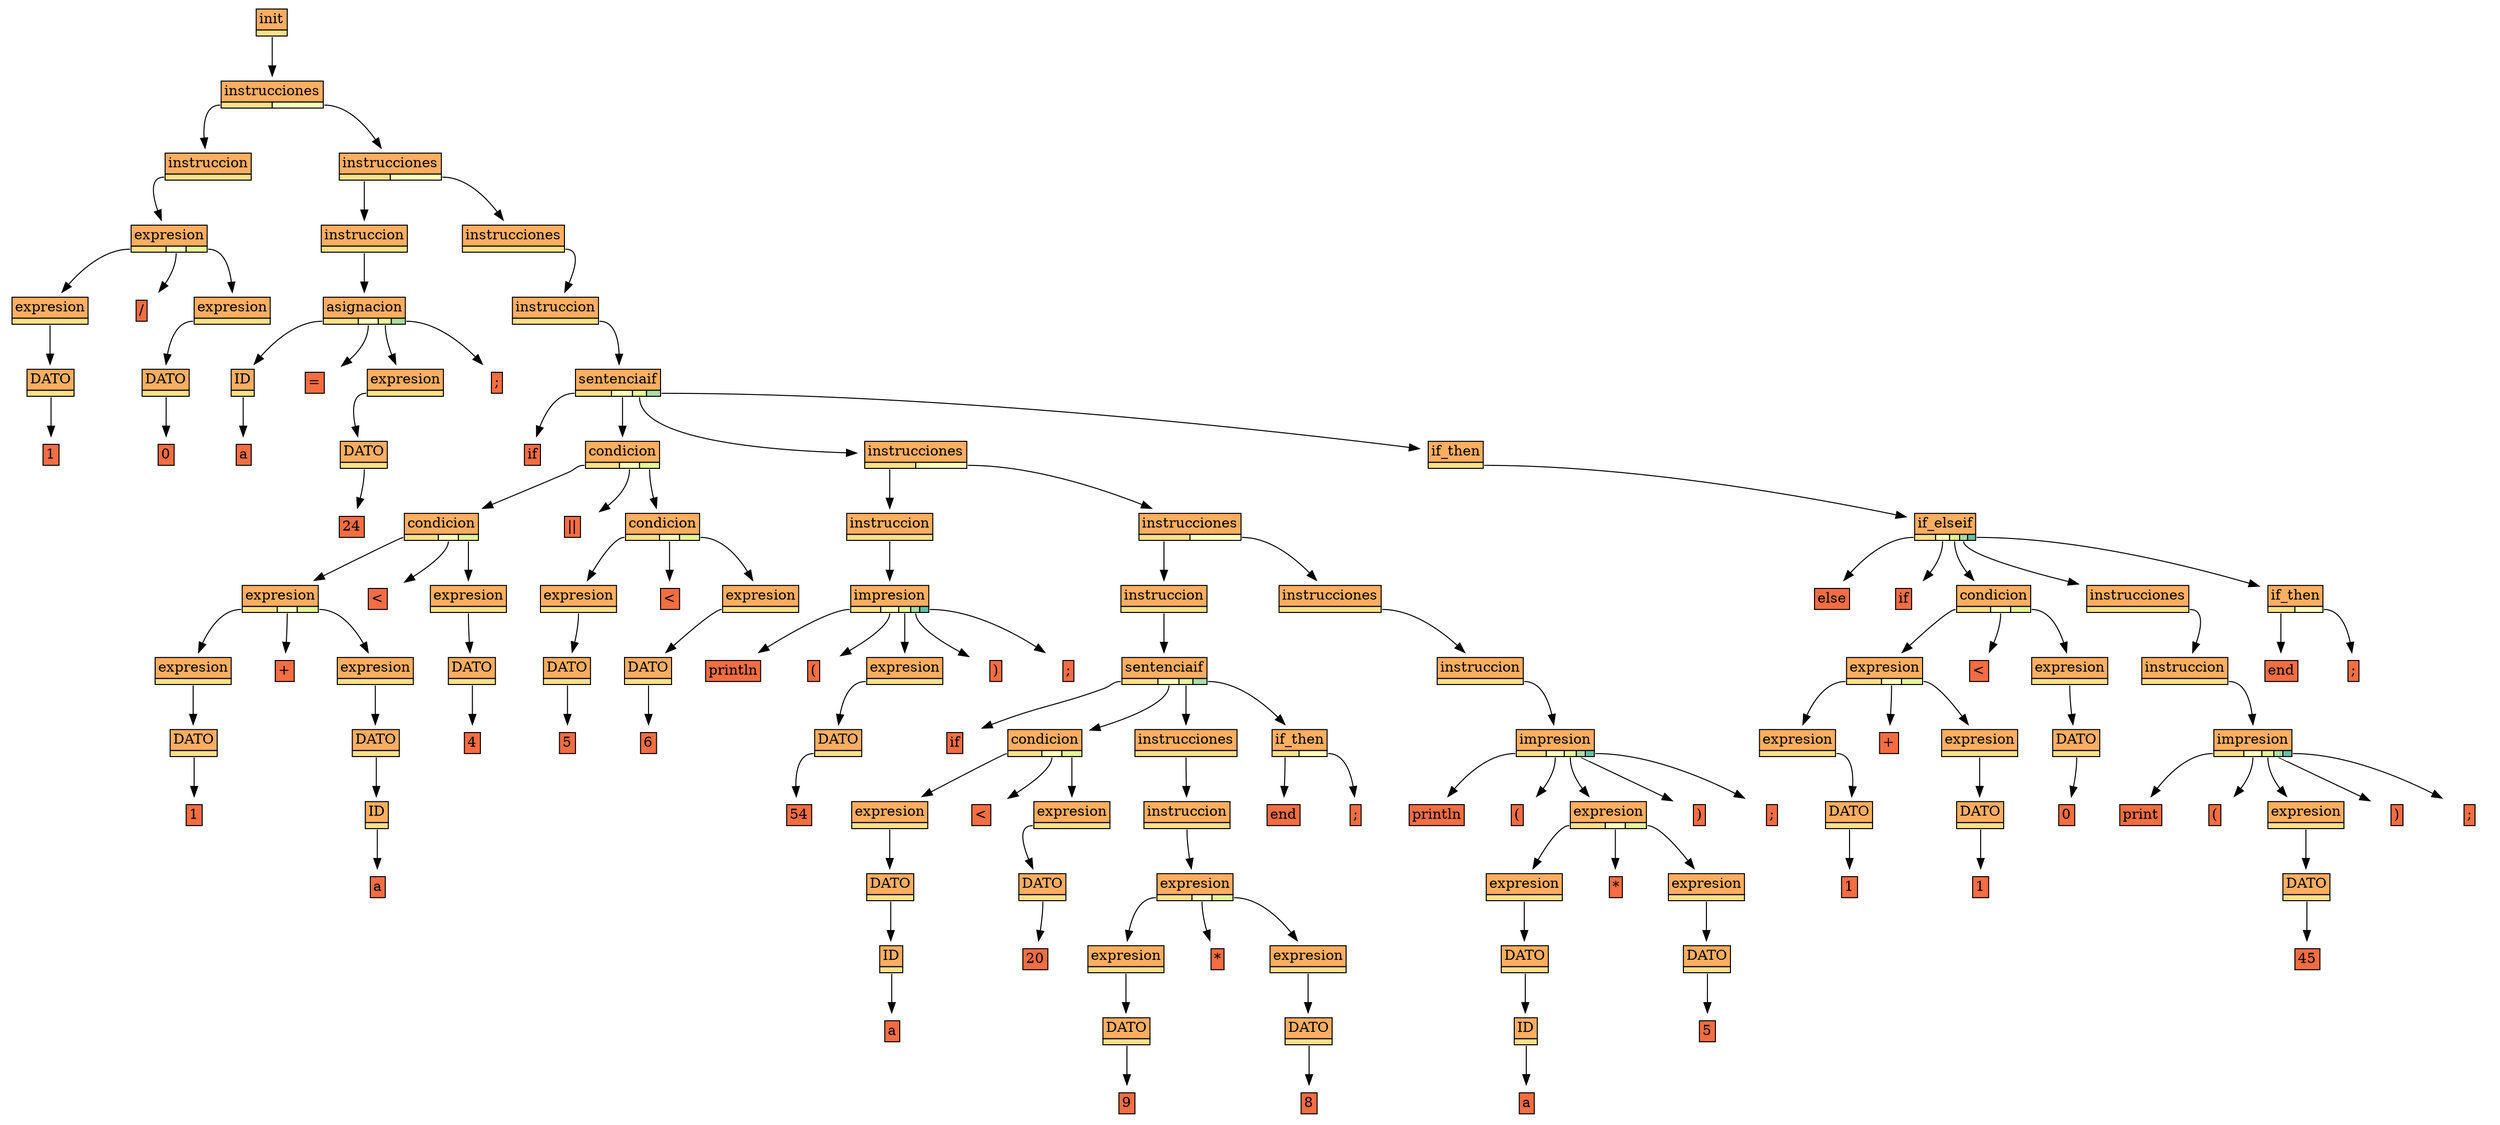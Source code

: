 digraph {
node [shape=plaintext]
ND_1 [label=<<table CELLSPACING="0" BORDER="0"><tr><td  BORDER="1" bgcolor="/spectral11/3">1</td></tr></table>>];
ND_2 [label=<<table  CELLSPACING="0" BORDER="0"><tr><td BORDER="1" colspan="1"  bgcolor="/spectral11/4">DATO</td></tr><tr><td BORDER="1" port="f0"  bgcolor="/spectral11/5"></td></tr></table>>];
ND_3 [label=<<table  CELLSPACING="0" BORDER="0"><tr><td BORDER="1" colspan="1"  bgcolor="/spectral11/4">expresion</td></tr><tr><td BORDER="1" port="f0"  bgcolor="/spectral11/5"></td></tr></table>>];
ND_4 [label=<<table CELLSPACING="0" BORDER="0"><tr><td  BORDER="1" bgcolor="/spectral11/3">0</td></tr></table>>];
ND_5 [label=<<table  CELLSPACING="0" BORDER="0"><tr><td BORDER="1" colspan="1"  bgcolor="/spectral11/4">DATO</td></tr><tr><td BORDER="1" port="f0"  bgcolor="/spectral11/5"></td></tr></table>>];
ND_6 [label=<<table  CELLSPACING="0" BORDER="0"><tr><td BORDER="1" colspan="1"  bgcolor="/spectral11/4">expresion</td></tr><tr><td BORDER="1" port="f0"  bgcolor="/spectral11/5"></td></tr></table>>];
ND_7 [label=<<table CELLSPACING="0" BORDER="0"><tr><td  BORDER="1" bgcolor="/spectral11/3">/</td></tr></table>>];
ND_8 [label=<<table  CELLSPACING="0" BORDER="0"><tr><td BORDER="1" colspan="3"  bgcolor="/spectral11/4">expresion</td></tr><tr><td BORDER="1" port="f0"  bgcolor="/spectral11/5"></td><td BORDER="1" port="f1"  bgcolor="/spectral11/6"></td><td BORDER="1" port="f2"  bgcolor="/spectral11/7"></td></tr></table>>];
ND_9 [label=<<table  CELLSPACING="0" BORDER="0"><tr><td BORDER="1" colspan="1"  bgcolor="/spectral11/4">instruccion</td></tr><tr><td BORDER="1" port="f0"  bgcolor="/spectral11/5"></td></tr></table>>];
ND_10 [label=<<table CELLSPACING="0" BORDER="0"><tr><td  BORDER="1" bgcolor="/spectral11/3">a</td></tr></table>>];
ND_11 [label=<<table  CELLSPACING="0" BORDER="0"><tr><td BORDER="1" colspan="1"  bgcolor="/spectral11/4">ID</td></tr><tr><td BORDER="1" port="f0"  bgcolor="/spectral11/5"></td></tr></table>>];
ND_12 [label=<<table CELLSPACING="0" BORDER="0"><tr><td  BORDER="1" bgcolor="/spectral11/3">24</td></tr></table>>];
ND_13 [label=<<table  CELLSPACING="0" BORDER="0"><tr><td BORDER="1" colspan="1"  bgcolor="/spectral11/4">DATO</td></tr><tr><td BORDER="1" port="f0"  bgcolor="/spectral11/5"></td></tr></table>>];
ND_14 [label=<<table  CELLSPACING="0" BORDER="0"><tr><td BORDER="1" colspan="1"  bgcolor="/spectral11/4">expresion</td></tr><tr><td BORDER="1" port="f0"  bgcolor="/spectral11/5"></td></tr></table>>];
ND_15 [label=<<table CELLSPACING="0" BORDER="0"><tr><td  BORDER="1" bgcolor="/spectral11/3">=</td></tr></table>>];
ND_16 [label=<<table CELLSPACING="0" BORDER="0"><tr><td  BORDER="1" bgcolor="/spectral11/3">;</td></tr></table>>];
ND_17 [label=<<table  CELLSPACING="0" BORDER="0"><tr><td BORDER="1" colspan="4"  bgcolor="/spectral11/4">asignacion</td></tr><tr><td BORDER="1" port="f0"  bgcolor="/spectral11/5"></td><td BORDER="1" port="f1"  bgcolor="/spectral11/6"></td><td BORDER="1" port="f2"  bgcolor="/spectral11/7"></td><td BORDER="1" port="f3"  bgcolor="/spectral11/8"></td></tr></table>>];
ND_18 [label=<<table  CELLSPACING="0" BORDER="0"><tr><td BORDER="1" colspan="1"  bgcolor="/spectral11/4">instruccion</td></tr><tr><td BORDER="1" port="f0"  bgcolor="/spectral11/5"></td></tr></table>>];
ND_19 [label=<<table CELLSPACING="0" BORDER="0"><tr><td  BORDER="1" bgcolor="/spectral11/3">1</td></tr></table>>];
ND_20 [label=<<table  CELLSPACING="0" BORDER="0"><tr><td BORDER="1" colspan="1"  bgcolor="/spectral11/4">DATO</td></tr><tr><td BORDER="1" port="f0"  bgcolor="/spectral11/5"></td></tr></table>>];
ND_21 [label=<<table  CELLSPACING="0" BORDER="0"><tr><td BORDER="1" colspan="1"  bgcolor="/spectral11/4">expresion</td></tr><tr><td BORDER="1" port="f0"  bgcolor="/spectral11/5"></td></tr></table>>];
ND_22 [label=<<table CELLSPACING="0" BORDER="0"><tr><td  BORDER="1" bgcolor="/spectral11/3">a</td></tr></table>>];
ND_23 [label=<<table  CELLSPACING="0" BORDER="0"><tr><td BORDER="1" colspan="1"  bgcolor="/spectral11/4">ID</td></tr><tr><td BORDER="1" port="f0"  bgcolor="/spectral11/5"></td></tr></table>>];
ND_24 [label=<<table  CELLSPACING="0" BORDER="0"><tr><td BORDER="1" colspan="1"  bgcolor="/spectral11/4">DATO</td></tr><tr><td BORDER="1" port="f0"  bgcolor="/spectral11/5"></td></tr></table>>];
ND_25 [label=<<table  CELLSPACING="0" BORDER="0"><tr><td BORDER="1" colspan="1"  bgcolor="/spectral11/4">expresion</td></tr><tr><td BORDER="1" port="f0"  bgcolor="/spectral11/5"></td></tr></table>>];
ND_26 [label=<<table CELLSPACING="0" BORDER="0"><tr><td  BORDER="1" bgcolor="/spectral11/3">+</td></tr></table>>];
ND_27 [label=<<table  CELLSPACING="0" BORDER="0"><tr><td BORDER="1" colspan="3"  bgcolor="/spectral11/4">expresion</td></tr><tr><td BORDER="1" port="f0"  bgcolor="/spectral11/5"></td><td BORDER="1" port="f1"  bgcolor="/spectral11/6"></td><td BORDER="1" port="f2"  bgcolor="/spectral11/7"></td></tr></table>>];
ND_28 [label=<<table CELLSPACING="0" BORDER="0"><tr><td  BORDER="1" bgcolor="/spectral11/3">4</td></tr></table>>];
ND_29 [label=<<table  CELLSPACING="0" BORDER="0"><tr><td BORDER="1" colspan="1"  bgcolor="/spectral11/4">DATO</td></tr><tr><td BORDER="1" port="f0"  bgcolor="/spectral11/5"></td></tr></table>>];
ND_30 [label=<<table  CELLSPACING="0" BORDER="0"><tr><td BORDER="1" colspan="1"  bgcolor="/spectral11/4">expresion</td></tr><tr><td BORDER="1" port="f0"  bgcolor="/spectral11/5"></td></tr></table>>];
ND_31 [label=<<table CELLSPACING="0" BORDER="0"><tr><td  BORDER="1" bgcolor="/spectral11/3">&#60;</td></tr></table>>];
ND_32 [label=<<table  CELLSPACING="0" BORDER="0"><tr><td BORDER="1" colspan="3"  bgcolor="/spectral11/4">condicion</td></tr><tr><td BORDER="1" port="f0"  bgcolor="/spectral11/5"></td><td BORDER="1" port="f1"  bgcolor="/spectral11/6"></td><td BORDER="1" port="f2"  bgcolor="/spectral11/7"></td></tr></table>>];
ND_33 [label=<<table CELLSPACING="0" BORDER="0"><tr><td  BORDER="1" bgcolor="/spectral11/3">5</td></tr></table>>];
ND_34 [label=<<table  CELLSPACING="0" BORDER="0"><tr><td BORDER="1" colspan="1"  bgcolor="/spectral11/4">DATO</td></tr><tr><td BORDER="1" port="f0"  bgcolor="/spectral11/5"></td></tr></table>>];
ND_35 [label=<<table  CELLSPACING="0" BORDER="0"><tr><td BORDER="1" colspan="1"  bgcolor="/spectral11/4">expresion</td></tr><tr><td BORDER="1" port="f0"  bgcolor="/spectral11/5"></td></tr></table>>];
ND_36 [label=<<table CELLSPACING="0" BORDER="0"><tr><td  BORDER="1" bgcolor="/spectral11/3">6</td></tr></table>>];
ND_37 [label=<<table  CELLSPACING="0" BORDER="0"><tr><td BORDER="1" colspan="1"  bgcolor="/spectral11/4">DATO</td></tr><tr><td BORDER="1" port="f0"  bgcolor="/spectral11/5"></td></tr></table>>];
ND_38 [label=<<table  CELLSPACING="0" BORDER="0"><tr><td BORDER="1" colspan="1"  bgcolor="/spectral11/4">expresion</td></tr><tr><td BORDER="1" port="f0"  bgcolor="/spectral11/5"></td></tr></table>>];
ND_39 [label=<<table CELLSPACING="0" BORDER="0"><tr><td  BORDER="1" bgcolor="/spectral11/3">&#60;</td></tr></table>>];
ND_40 [label=<<table  CELLSPACING="0" BORDER="0"><tr><td BORDER="1" colspan="3"  bgcolor="/spectral11/4">condicion</td></tr><tr><td BORDER="1" port="f0"  bgcolor="/spectral11/5"></td><td BORDER="1" port="f1"  bgcolor="/spectral11/6"></td><td BORDER="1" port="f2"  bgcolor="/spectral11/7"></td></tr></table>>];
ND_41 [label=<<table CELLSPACING="0" BORDER="0"><tr><td  BORDER="1" bgcolor="/spectral11/3">||</td></tr></table>>];
ND_42 [label=<<table  CELLSPACING="0" BORDER="0"><tr><td BORDER="1" colspan="3"  bgcolor="/spectral11/4">condicion</td></tr><tr><td BORDER="1" port="f0"  bgcolor="/spectral11/5"></td><td BORDER="1" port="f1"  bgcolor="/spectral11/6"></td><td BORDER="1" port="f2"  bgcolor="/spectral11/7"></td></tr></table>>];
ND_43 [label=<<table CELLSPACING="0" BORDER="0"><tr><td  BORDER="1" bgcolor="/spectral11/3">54</td></tr></table>>];
ND_44 [label=<<table  CELLSPACING="0" BORDER="0"><tr><td BORDER="1" colspan="1"  bgcolor="/spectral11/4">DATO</td></tr><tr><td BORDER="1" port="f0"  bgcolor="/spectral11/5"></td></tr></table>>];
ND_45 [label=<<table  CELLSPACING="0" BORDER="0"><tr><td BORDER="1" colspan="1"  bgcolor="/spectral11/4">expresion</td></tr><tr><td BORDER="1" port="f0"  bgcolor="/spectral11/5"></td></tr></table>>];
ND_46 [label=<<table CELLSPACING="0" BORDER="0"><tr><td  BORDER="1" bgcolor="/spectral11/3">println</td></tr></table>>];
ND_47 [label=<<table CELLSPACING="0" BORDER="0"><tr><td  BORDER="1" bgcolor="/spectral11/3">(</td></tr></table>>];
ND_48 [label=<<table CELLSPACING="0" BORDER="0"><tr><td  BORDER="1" bgcolor="/spectral11/3">)</td></tr></table>>];
ND_49 [label=<<table CELLSPACING="0" BORDER="0"><tr><td  BORDER="1" bgcolor="/spectral11/3">;</td></tr></table>>];
ND_50 [label=<<table  CELLSPACING="0" BORDER="0"><tr><td BORDER="1" colspan="5"  bgcolor="/spectral11/4">impresion</td></tr><tr><td BORDER="1" port="f0"  bgcolor="/spectral11/5"></td><td BORDER="1" port="f1"  bgcolor="/spectral11/6"></td><td BORDER="1" port="f2"  bgcolor="/spectral11/7"></td><td BORDER="1" port="f3"  bgcolor="/spectral11/8"></td><td BORDER="1" port="f4"  bgcolor="/spectral11/9"></td></tr></table>>];
ND_51 [label=<<table  CELLSPACING="0" BORDER="0"><tr><td BORDER="1" colspan="1"  bgcolor="/spectral11/4">instruccion</td></tr><tr><td BORDER="1" port="f0"  bgcolor="/spectral11/5"></td></tr></table>>];
ND_52 [label=<<table CELLSPACING="0" BORDER="0"><tr><td  BORDER="1" bgcolor="/spectral11/3">a</td></tr></table>>];
ND_53 [label=<<table  CELLSPACING="0" BORDER="0"><tr><td BORDER="1" colspan="1"  bgcolor="/spectral11/4">ID</td></tr><tr><td BORDER="1" port="f0"  bgcolor="/spectral11/5"></td></tr></table>>];
ND_54 [label=<<table  CELLSPACING="0" BORDER="0"><tr><td BORDER="1" colspan="1"  bgcolor="/spectral11/4">DATO</td></tr><tr><td BORDER="1" port="f0"  bgcolor="/spectral11/5"></td></tr></table>>];
ND_55 [label=<<table  CELLSPACING="0" BORDER="0"><tr><td BORDER="1" colspan="1"  bgcolor="/spectral11/4">expresion</td></tr><tr><td BORDER="1" port="f0"  bgcolor="/spectral11/5"></td></tr></table>>];
ND_56 [label=<<table CELLSPACING="0" BORDER="0"><tr><td  BORDER="1" bgcolor="/spectral11/3">20</td></tr></table>>];
ND_57 [label=<<table  CELLSPACING="0" BORDER="0"><tr><td BORDER="1" colspan="1"  bgcolor="/spectral11/4">DATO</td></tr><tr><td BORDER="1" port="f0"  bgcolor="/spectral11/5"></td></tr></table>>];
ND_58 [label=<<table  CELLSPACING="0" BORDER="0"><tr><td BORDER="1" colspan="1"  bgcolor="/spectral11/4">expresion</td></tr><tr><td BORDER="1" port="f0"  bgcolor="/spectral11/5"></td></tr></table>>];
ND_59 [label=<<table CELLSPACING="0" BORDER="0"><tr><td  BORDER="1" bgcolor="/spectral11/3">&#60;</td></tr></table>>];
ND_60 [label=<<table  CELLSPACING="0" BORDER="0"><tr><td BORDER="1" colspan="3"  bgcolor="/spectral11/4">condicion</td></tr><tr><td BORDER="1" port="f0"  bgcolor="/spectral11/5"></td><td BORDER="1" port="f1"  bgcolor="/spectral11/6"></td><td BORDER="1" port="f2"  bgcolor="/spectral11/7"></td></tr></table>>];
ND_61 [label=<<table CELLSPACING="0" BORDER="0"><tr><td  BORDER="1" bgcolor="/spectral11/3">9</td></tr></table>>];
ND_62 [label=<<table  CELLSPACING="0" BORDER="0"><tr><td BORDER="1" colspan="1"  bgcolor="/spectral11/4">DATO</td></tr><tr><td BORDER="1" port="f0"  bgcolor="/spectral11/5"></td></tr></table>>];
ND_63 [label=<<table  CELLSPACING="0" BORDER="0"><tr><td BORDER="1" colspan="1"  bgcolor="/spectral11/4">expresion</td></tr><tr><td BORDER="1" port="f0"  bgcolor="/spectral11/5"></td></tr></table>>];
ND_64 [label=<<table CELLSPACING="0" BORDER="0"><tr><td  BORDER="1" bgcolor="/spectral11/3">8</td></tr></table>>];
ND_65 [label=<<table  CELLSPACING="0" BORDER="0"><tr><td BORDER="1" colspan="1"  bgcolor="/spectral11/4">DATO</td></tr><tr><td BORDER="1" port="f0"  bgcolor="/spectral11/5"></td></tr></table>>];
ND_66 [label=<<table  CELLSPACING="0" BORDER="0"><tr><td BORDER="1" colspan="1"  bgcolor="/spectral11/4">expresion</td></tr><tr><td BORDER="1" port="f0"  bgcolor="/spectral11/5"></td></tr></table>>];
ND_67 [label=<<table CELLSPACING="0" BORDER="0"><tr><td  BORDER="1" bgcolor="/spectral11/3">*</td></tr></table>>];
ND_68 [label=<<table  CELLSPACING="0" BORDER="0"><tr><td BORDER="1" colspan="3"  bgcolor="/spectral11/4">expresion</td></tr><tr><td BORDER="1" port="f0"  bgcolor="/spectral11/5"></td><td BORDER="1" port="f1"  bgcolor="/spectral11/6"></td><td BORDER="1" port="f2"  bgcolor="/spectral11/7"></td></tr></table>>];
ND_69 [label=<<table  CELLSPACING="0" BORDER="0"><tr><td BORDER="1" colspan="1"  bgcolor="/spectral11/4">instruccion</td></tr><tr><td BORDER="1" port="f0"  bgcolor="/spectral11/5"></td></tr></table>>];
ND_70 [label=<<table  CELLSPACING="0" BORDER="0"><tr><td BORDER="1" colspan="1"  bgcolor="/spectral11/4">instrucciones</td></tr><tr><td BORDER="1" port="f0"  bgcolor="/spectral11/5"></td></tr></table>>];
ND_71 [label=<<table CELLSPACING="0" BORDER="0"><tr><td  BORDER="1" bgcolor="/spectral11/3">end</td></tr></table>>];
ND_72 [label=<<table CELLSPACING="0" BORDER="0"><tr><td  BORDER="1" bgcolor="/spectral11/3">;</td></tr></table>>];
ND_73 [label=<<table  CELLSPACING="0" BORDER="0"><tr><td BORDER="1" colspan="2"  bgcolor="/spectral11/4">if_then</td></tr><tr><td BORDER="1" port="f0"  bgcolor="/spectral11/5"></td><td BORDER="1" port="f1"  bgcolor="/spectral11/6"></td></tr></table>>];
ND_74 [label=<<table CELLSPACING="0" BORDER="0"><tr><td  BORDER="1" bgcolor="/spectral11/3">if</td></tr></table>>];
ND_75 [label=<<table  CELLSPACING="0" BORDER="0"><tr><td BORDER="1" colspan="4"  bgcolor="/spectral11/4">sentenciaif</td></tr><tr><td BORDER="1" port="f0"  bgcolor="/spectral11/5"></td><td BORDER="1" port="f1"  bgcolor="/spectral11/6"></td><td BORDER="1" port="f2"  bgcolor="/spectral11/7"></td><td BORDER="1" port="f3"  bgcolor="/spectral11/8"></td></tr></table>>];
ND_76 [label=<<table  CELLSPACING="0" BORDER="0"><tr><td BORDER="1" colspan="1"  bgcolor="/spectral11/4">instruccion</td></tr><tr><td BORDER="1" port="f0"  bgcolor="/spectral11/5"></td></tr></table>>];
ND_77 [label=<<table CELLSPACING="0" BORDER="0"><tr><td  BORDER="1" bgcolor="/spectral11/3">a</td></tr></table>>];
ND_78 [label=<<table  CELLSPACING="0" BORDER="0"><tr><td BORDER="1" colspan="1"  bgcolor="/spectral11/4">ID</td></tr><tr><td BORDER="1" port="f0"  bgcolor="/spectral11/5"></td></tr></table>>];
ND_79 [label=<<table  CELLSPACING="0" BORDER="0"><tr><td BORDER="1" colspan="1"  bgcolor="/spectral11/4">DATO</td></tr><tr><td BORDER="1" port="f0"  bgcolor="/spectral11/5"></td></tr></table>>];
ND_80 [label=<<table  CELLSPACING="0" BORDER="0"><tr><td BORDER="1" colspan="1"  bgcolor="/spectral11/4">expresion</td></tr><tr><td BORDER="1" port="f0"  bgcolor="/spectral11/5"></td></tr></table>>];
ND_81 [label=<<table CELLSPACING="0" BORDER="0"><tr><td  BORDER="1" bgcolor="/spectral11/3">5</td></tr></table>>];
ND_82 [label=<<table  CELLSPACING="0" BORDER="0"><tr><td BORDER="1" colspan="1"  bgcolor="/spectral11/4">DATO</td></tr><tr><td BORDER="1" port="f0"  bgcolor="/spectral11/5"></td></tr></table>>];
ND_83 [label=<<table  CELLSPACING="0" BORDER="0"><tr><td BORDER="1" colspan="1"  bgcolor="/spectral11/4">expresion</td></tr><tr><td BORDER="1" port="f0"  bgcolor="/spectral11/5"></td></tr></table>>];
ND_84 [label=<<table CELLSPACING="0" BORDER="0"><tr><td  BORDER="1" bgcolor="/spectral11/3">*</td></tr></table>>];
ND_85 [label=<<table  CELLSPACING="0" BORDER="0"><tr><td BORDER="1" colspan="3"  bgcolor="/spectral11/4">expresion</td></tr><tr><td BORDER="1" port="f0"  bgcolor="/spectral11/5"></td><td BORDER="1" port="f1"  bgcolor="/spectral11/6"></td><td BORDER="1" port="f2"  bgcolor="/spectral11/7"></td></tr></table>>];
ND_86 [label=<<table CELLSPACING="0" BORDER="0"><tr><td  BORDER="1" bgcolor="/spectral11/3">println</td></tr></table>>];
ND_87 [label=<<table CELLSPACING="0" BORDER="0"><tr><td  BORDER="1" bgcolor="/spectral11/3">(</td></tr></table>>];
ND_88 [label=<<table CELLSPACING="0" BORDER="0"><tr><td  BORDER="1" bgcolor="/spectral11/3">)</td></tr></table>>];
ND_89 [label=<<table CELLSPACING="0" BORDER="0"><tr><td  BORDER="1" bgcolor="/spectral11/3">;</td></tr></table>>];
ND_90 [label=<<table  CELLSPACING="0" BORDER="0"><tr><td BORDER="1" colspan="5"  bgcolor="/spectral11/4">impresion</td></tr><tr><td BORDER="1" port="f0"  bgcolor="/spectral11/5"></td><td BORDER="1" port="f1"  bgcolor="/spectral11/6"></td><td BORDER="1" port="f2"  bgcolor="/spectral11/7"></td><td BORDER="1" port="f3"  bgcolor="/spectral11/8"></td><td BORDER="1" port="f4"  bgcolor="/spectral11/9"></td></tr></table>>];
ND_91 [label=<<table  CELLSPACING="0" BORDER="0"><tr><td BORDER="1" colspan="1"  bgcolor="/spectral11/4">instruccion</td></tr><tr><td BORDER="1" port="f0"  bgcolor="/spectral11/5"></td></tr></table>>];
ND_92 [label=<<table  CELLSPACING="0" BORDER="0"><tr><td BORDER="1" colspan="1"  bgcolor="/spectral11/4">instrucciones</td></tr><tr><td BORDER="1" port="f0"  bgcolor="/spectral11/5"></td></tr></table>>];
ND_93 [label=<<table  CELLSPACING="0" BORDER="0"><tr><td BORDER="1" colspan="2"  bgcolor="/spectral11/4">instrucciones</td></tr><tr><td BORDER="1" port="f0"  bgcolor="/spectral11/5"></td><td BORDER="1" port="f1"  bgcolor="/spectral11/6"></td></tr></table>>];
ND_94 [label=<<table  CELLSPACING="0" BORDER="0"><tr><td BORDER="1" colspan="2"  bgcolor="/spectral11/4">instrucciones</td></tr><tr><td BORDER="1" port="f0"  bgcolor="/spectral11/5"></td><td BORDER="1" port="f1"  bgcolor="/spectral11/6"></td></tr></table>>];
ND_95 [label=<<table CELLSPACING="0" BORDER="0"><tr><td  BORDER="1" bgcolor="/spectral11/3">1</td></tr></table>>];
ND_96 [label=<<table  CELLSPACING="0" BORDER="0"><tr><td BORDER="1" colspan="1"  bgcolor="/spectral11/4">DATO</td></tr><tr><td BORDER="1" port="f0"  bgcolor="/spectral11/5"></td></tr></table>>];
ND_97 [label=<<table  CELLSPACING="0" BORDER="0"><tr><td BORDER="1" colspan="1"  bgcolor="/spectral11/4">expresion</td></tr><tr><td BORDER="1" port="f0"  bgcolor="/spectral11/5"></td></tr></table>>];
ND_98 [label=<<table CELLSPACING="0" BORDER="0"><tr><td  BORDER="1" bgcolor="/spectral11/3">1</td></tr></table>>];
ND_99 [label=<<table  CELLSPACING="0" BORDER="0"><tr><td BORDER="1" colspan="1"  bgcolor="/spectral11/4">DATO</td></tr><tr><td BORDER="1" port="f0"  bgcolor="/spectral11/5"></td></tr></table>>];
ND_100 [label=<<table  CELLSPACING="0" BORDER="0"><tr><td BORDER="1" colspan="1"  bgcolor="/spectral11/4">expresion</td></tr><tr><td BORDER="1" port="f0"  bgcolor="/spectral11/5"></td></tr></table>>];
ND_101 [label=<<table CELLSPACING="0" BORDER="0"><tr><td  BORDER="1" bgcolor="/spectral11/3">+</td></tr></table>>];
ND_102 [label=<<table  CELLSPACING="0" BORDER="0"><tr><td BORDER="1" colspan="3"  bgcolor="/spectral11/4">expresion</td></tr><tr><td BORDER="1" port="f0"  bgcolor="/spectral11/5"></td><td BORDER="1" port="f1"  bgcolor="/spectral11/6"></td><td BORDER="1" port="f2"  bgcolor="/spectral11/7"></td></tr></table>>];
ND_103 [label=<<table CELLSPACING="0" BORDER="0"><tr><td  BORDER="1" bgcolor="/spectral11/3">0</td></tr></table>>];
ND_104 [label=<<table  CELLSPACING="0" BORDER="0"><tr><td BORDER="1" colspan="1"  bgcolor="/spectral11/4">DATO</td></tr><tr><td BORDER="1" port="f0"  bgcolor="/spectral11/5"></td></tr></table>>];
ND_105 [label=<<table  CELLSPACING="0" BORDER="0"><tr><td BORDER="1" colspan="1"  bgcolor="/spectral11/4">expresion</td></tr><tr><td BORDER="1" port="f0"  bgcolor="/spectral11/5"></td></tr></table>>];
ND_106 [label=<<table CELLSPACING="0" BORDER="0"><tr><td  BORDER="1" bgcolor="/spectral11/3">&#60;</td></tr></table>>];
ND_107 [label=<<table  CELLSPACING="0" BORDER="0"><tr><td BORDER="1" colspan="3"  bgcolor="/spectral11/4">condicion</td></tr><tr><td BORDER="1" port="f0"  bgcolor="/spectral11/5"></td><td BORDER="1" port="f1"  bgcolor="/spectral11/6"></td><td BORDER="1" port="f2"  bgcolor="/spectral11/7"></td></tr></table>>];
ND_108 [label=<<table CELLSPACING="0" BORDER="0"><tr><td  BORDER="1" bgcolor="/spectral11/3">45</td></tr></table>>];
ND_109 [label=<<table  CELLSPACING="0" BORDER="0"><tr><td BORDER="1" colspan="1"  bgcolor="/spectral11/4">DATO</td></tr><tr><td BORDER="1" port="f0"  bgcolor="/spectral11/5"></td></tr></table>>];
ND_110 [label=<<table  CELLSPACING="0" BORDER="0"><tr><td BORDER="1" colspan="1"  bgcolor="/spectral11/4">expresion</td></tr><tr><td BORDER="1" port="f0"  bgcolor="/spectral11/5"></td></tr></table>>];
ND_111 [label=<<table CELLSPACING="0" BORDER="0"><tr><td  BORDER="1" bgcolor="/spectral11/3">print</td></tr></table>>];
ND_112 [label=<<table CELLSPACING="0" BORDER="0"><tr><td  BORDER="1" bgcolor="/spectral11/3">(</td></tr></table>>];
ND_113 [label=<<table CELLSPACING="0" BORDER="0"><tr><td  BORDER="1" bgcolor="/spectral11/3">)</td></tr></table>>];
ND_114 [label=<<table CELLSPACING="0" BORDER="0"><tr><td  BORDER="1" bgcolor="/spectral11/3">;</td></tr></table>>];
ND_115 [label=<<table  CELLSPACING="0" BORDER="0"><tr><td BORDER="1" colspan="5"  bgcolor="/spectral11/4">impresion</td></tr><tr><td BORDER="1" port="f0"  bgcolor="/spectral11/5"></td><td BORDER="1" port="f1"  bgcolor="/spectral11/6"></td><td BORDER="1" port="f2"  bgcolor="/spectral11/7"></td><td BORDER="1" port="f3"  bgcolor="/spectral11/8"></td><td BORDER="1" port="f4"  bgcolor="/spectral11/9"></td></tr></table>>];
ND_116 [label=<<table  CELLSPACING="0" BORDER="0"><tr><td BORDER="1" colspan="1"  bgcolor="/spectral11/4">instruccion</td></tr><tr><td BORDER="1" port="f0"  bgcolor="/spectral11/5"></td></tr></table>>];
ND_117 [label=<<table  CELLSPACING="0" BORDER="0"><tr><td BORDER="1" colspan="1"  bgcolor="/spectral11/4">instrucciones</td></tr><tr><td BORDER="1" port="f0"  bgcolor="/spectral11/5"></td></tr></table>>];
ND_118 [label=<<table CELLSPACING="0" BORDER="0"><tr><td  BORDER="1" bgcolor="/spectral11/3">end</td></tr></table>>];
ND_119 [label=<<table CELLSPACING="0" BORDER="0"><tr><td  BORDER="1" bgcolor="/spectral11/3">;</td></tr></table>>];
ND_120 [label=<<table  CELLSPACING="0" BORDER="0"><tr><td BORDER="1" colspan="2"  bgcolor="/spectral11/4">if_then</td></tr><tr><td BORDER="1" port="f0"  bgcolor="/spectral11/5"></td><td BORDER="1" port="f1"  bgcolor="/spectral11/6"></td></tr></table>>];
ND_121 [label=<<table CELLSPACING="0" BORDER="0"><tr><td  BORDER="1" bgcolor="/spectral11/3">else</td></tr></table>>];
ND_122 [label=<<table CELLSPACING="0" BORDER="0"><tr><td  BORDER="1" bgcolor="/spectral11/3">if</td></tr></table>>];
ND_123 [label=<<table  CELLSPACING="0" BORDER="0"><tr><td BORDER="1" colspan="5"  bgcolor="/spectral11/4">if_elseif</td></tr><tr><td BORDER="1" port="f0"  bgcolor="/spectral11/5"></td><td BORDER="1" port="f1"  bgcolor="/spectral11/6"></td><td BORDER="1" port="f2"  bgcolor="/spectral11/7"></td><td BORDER="1" port="f3"  bgcolor="/spectral11/8"></td><td BORDER="1" port="f4"  bgcolor="/spectral11/9"></td></tr></table>>];
ND_124 [label=<<table  CELLSPACING="0" BORDER="0"><tr><td BORDER="1" colspan="1"  bgcolor="/spectral11/4">if_then</td></tr><tr><td BORDER="1" port="f0"  bgcolor="/spectral11/5"></td></tr></table>>];
ND_125 [label=<<table CELLSPACING="0" BORDER="0"><tr><td  BORDER="1" bgcolor="/spectral11/3">if</td></tr></table>>];
ND_126 [label=<<table  CELLSPACING="0" BORDER="0"><tr><td BORDER="1" colspan="4"  bgcolor="/spectral11/4">sentenciaif</td></tr><tr><td BORDER="1" port="f0"  bgcolor="/spectral11/5"></td><td BORDER="1" port="f1"  bgcolor="/spectral11/6"></td><td BORDER="1" port="f2"  bgcolor="/spectral11/7"></td><td BORDER="1" port="f3"  bgcolor="/spectral11/8"></td></tr></table>>];
ND_127 [label=<<table  CELLSPACING="0" BORDER="0"><tr><td BORDER="1" colspan="1"  bgcolor="/spectral11/4">instruccion</td></tr><tr><td BORDER="1" port="f0"  bgcolor="/spectral11/5"></td></tr></table>>];
ND_128 [label=<<table  CELLSPACING="0" BORDER="0"><tr><td BORDER="1" colspan="1"  bgcolor="/spectral11/4">instrucciones</td></tr><tr><td BORDER="1" port="f0"  bgcolor="/spectral11/5"></td></tr></table>>];
ND_129 [label=<<table  CELLSPACING="0" BORDER="0"><tr><td BORDER="1" colspan="2"  bgcolor="/spectral11/4">instrucciones</td></tr><tr><td BORDER="1" port="f0"  bgcolor="/spectral11/5"></td><td BORDER="1" port="f1"  bgcolor="/spectral11/6"></td></tr></table>>];
ND_130 [label=<<table  CELLSPACING="0" BORDER="0"><tr><td BORDER="1" colspan="2"  bgcolor="/spectral11/4">instrucciones</td></tr><tr><td BORDER="1" port="f0"  bgcolor="/spectral11/5"></td><td BORDER="1" port="f1"  bgcolor="/spectral11/6"></td></tr></table>>];
ND_131 [label=<<table  CELLSPACING="0" BORDER="0"><tr><td BORDER="1" colspan="1"  bgcolor="/spectral11/4">init</td></tr><tr><td BORDER="1" port="f0"  bgcolor="/spectral11/5"></td></tr></table>>];

ND_2:f0->ND_1;
ND_3:f0->ND_2;
ND_5:f0->ND_4;
ND_6:f0->ND_5;
ND_8:f0->ND_3;
ND_8:f1->ND_7;
ND_8:f2->ND_6;
ND_9:f0->ND_8;
ND_11:f0->ND_10;
ND_13:f0->ND_12;
ND_14:f0->ND_13;
ND_17:f0->ND_11;
ND_17:f1->ND_15;
ND_17:f2->ND_14;
ND_17:f3->ND_16;
ND_18:f0->ND_17;
ND_20:f0->ND_19;
ND_21:f0->ND_20;
ND_23:f0->ND_22;
ND_24:f0->ND_23;
ND_25:f0->ND_24;
ND_27:f0->ND_21;
ND_27:f1->ND_26;
ND_27:f2->ND_25;
ND_29:f0->ND_28;
ND_30:f0->ND_29;
ND_32:f0->ND_27;
ND_32:f1->ND_31;
ND_32:f2->ND_30;
ND_34:f0->ND_33;
ND_35:f0->ND_34;
ND_37:f0->ND_36;
ND_38:f0->ND_37;
ND_40:f0->ND_35;
ND_40:f1->ND_39;
ND_40:f2->ND_38;
ND_42:f0->ND_32;
ND_42:f1->ND_41;
ND_42:f2->ND_40;
ND_44:f0->ND_43;
ND_45:f0->ND_44;
ND_50:f0->ND_46;
ND_50:f1->ND_47;
ND_50:f2->ND_45;
ND_50:f3->ND_48;
ND_50:f4->ND_49;
ND_51:f0->ND_50;
ND_53:f0->ND_52;
ND_54:f0->ND_53;
ND_55:f0->ND_54;
ND_57:f0->ND_56;
ND_58:f0->ND_57;
ND_60:f0->ND_55;
ND_60:f1->ND_59;
ND_60:f2->ND_58;
ND_62:f0->ND_61;
ND_63:f0->ND_62;
ND_65:f0->ND_64;
ND_66:f0->ND_65;
ND_68:f0->ND_63;
ND_68:f1->ND_67;
ND_68:f2->ND_66;
ND_69:f0->ND_68;
ND_70:f0->ND_69;
ND_73:f0->ND_71;
ND_73:f1->ND_72;
ND_75:f0->ND_74;
ND_75:f1->ND_60;
ND_75:f2->ND_70;
ND_75:f3->ND_73;
ND_76:f0->ND_75;
ND_78:f0->ND_77;
ND_79:f0->ND_78;
ND_80:f0->ND_79;
ND_82:f0->ND_81;
ND_83:f0->ND_82;
ND_85:f0->ND_80;
ND_85:f1->ND_84;
ND_85:f2->ND_83;
ND_90:f0->ND_86;
ND_90:f1->ND_87;
ND_90:f2->ND_85;
ND_90:f3->ND_88;
ND_90:f4->ND_89;
ND_91:f0->ND_90;
ND_92:f0->ND_91;
ND_93:f0->ND_76;
ND_93:f1->ND_92;
ND_94:f0->ND_51;
ND_94:f1->ND_93;
ND_96:f0->ND_95;
ND_97:f0->ND_96;
ND_99:f0->ND_98;
ND_100:f0->ND_99;
ND_102:f0->ND_97;
ND_102:f1->ND_101;
ND_102:f2->ND_100;
ND_104:f0->ND_103;
ND_105:f0->ND_104;
ND_107:f0->ND_102;
ND_107:f1->ND_106;
ND_107:f2->ND_105;
ND_109:f0->ND_108;
ND_110:f0->ND_109;
ND_115:f0->ND_111;
ND_115:f1->ND_112;
ND_115:f2->ND_110;
ND_115:f3->ND_113;
ND_115:f4->ND_114;
ND_116:f0->ND_115;
ND_117:f0->ND_116;
ND_120:f0->ND_118;
ND_120:f1->ND_119;
ND_123:f0->ND_121;
ND_123:f1->ND_122;
ND_123:f2->ND_107;
ND_123:f3->ND_117;
ND_123:f4->ND_120;
ND_124:f0->ND_123;
ND_126:f0->ND_125;
ND_126:f1->ND_42;
ND_126:f2->ND_94;
ND_126:f3->ND_124;
ND_127:f0->ND_126;
ND_128:f0->ND_127;
ND_129:f0->ND_18;
ND_129:f1->ND_128;
ND_130:f0->ND_9;
ND_130:f1->ND_129;
ND_131:f0->ND_130;
}